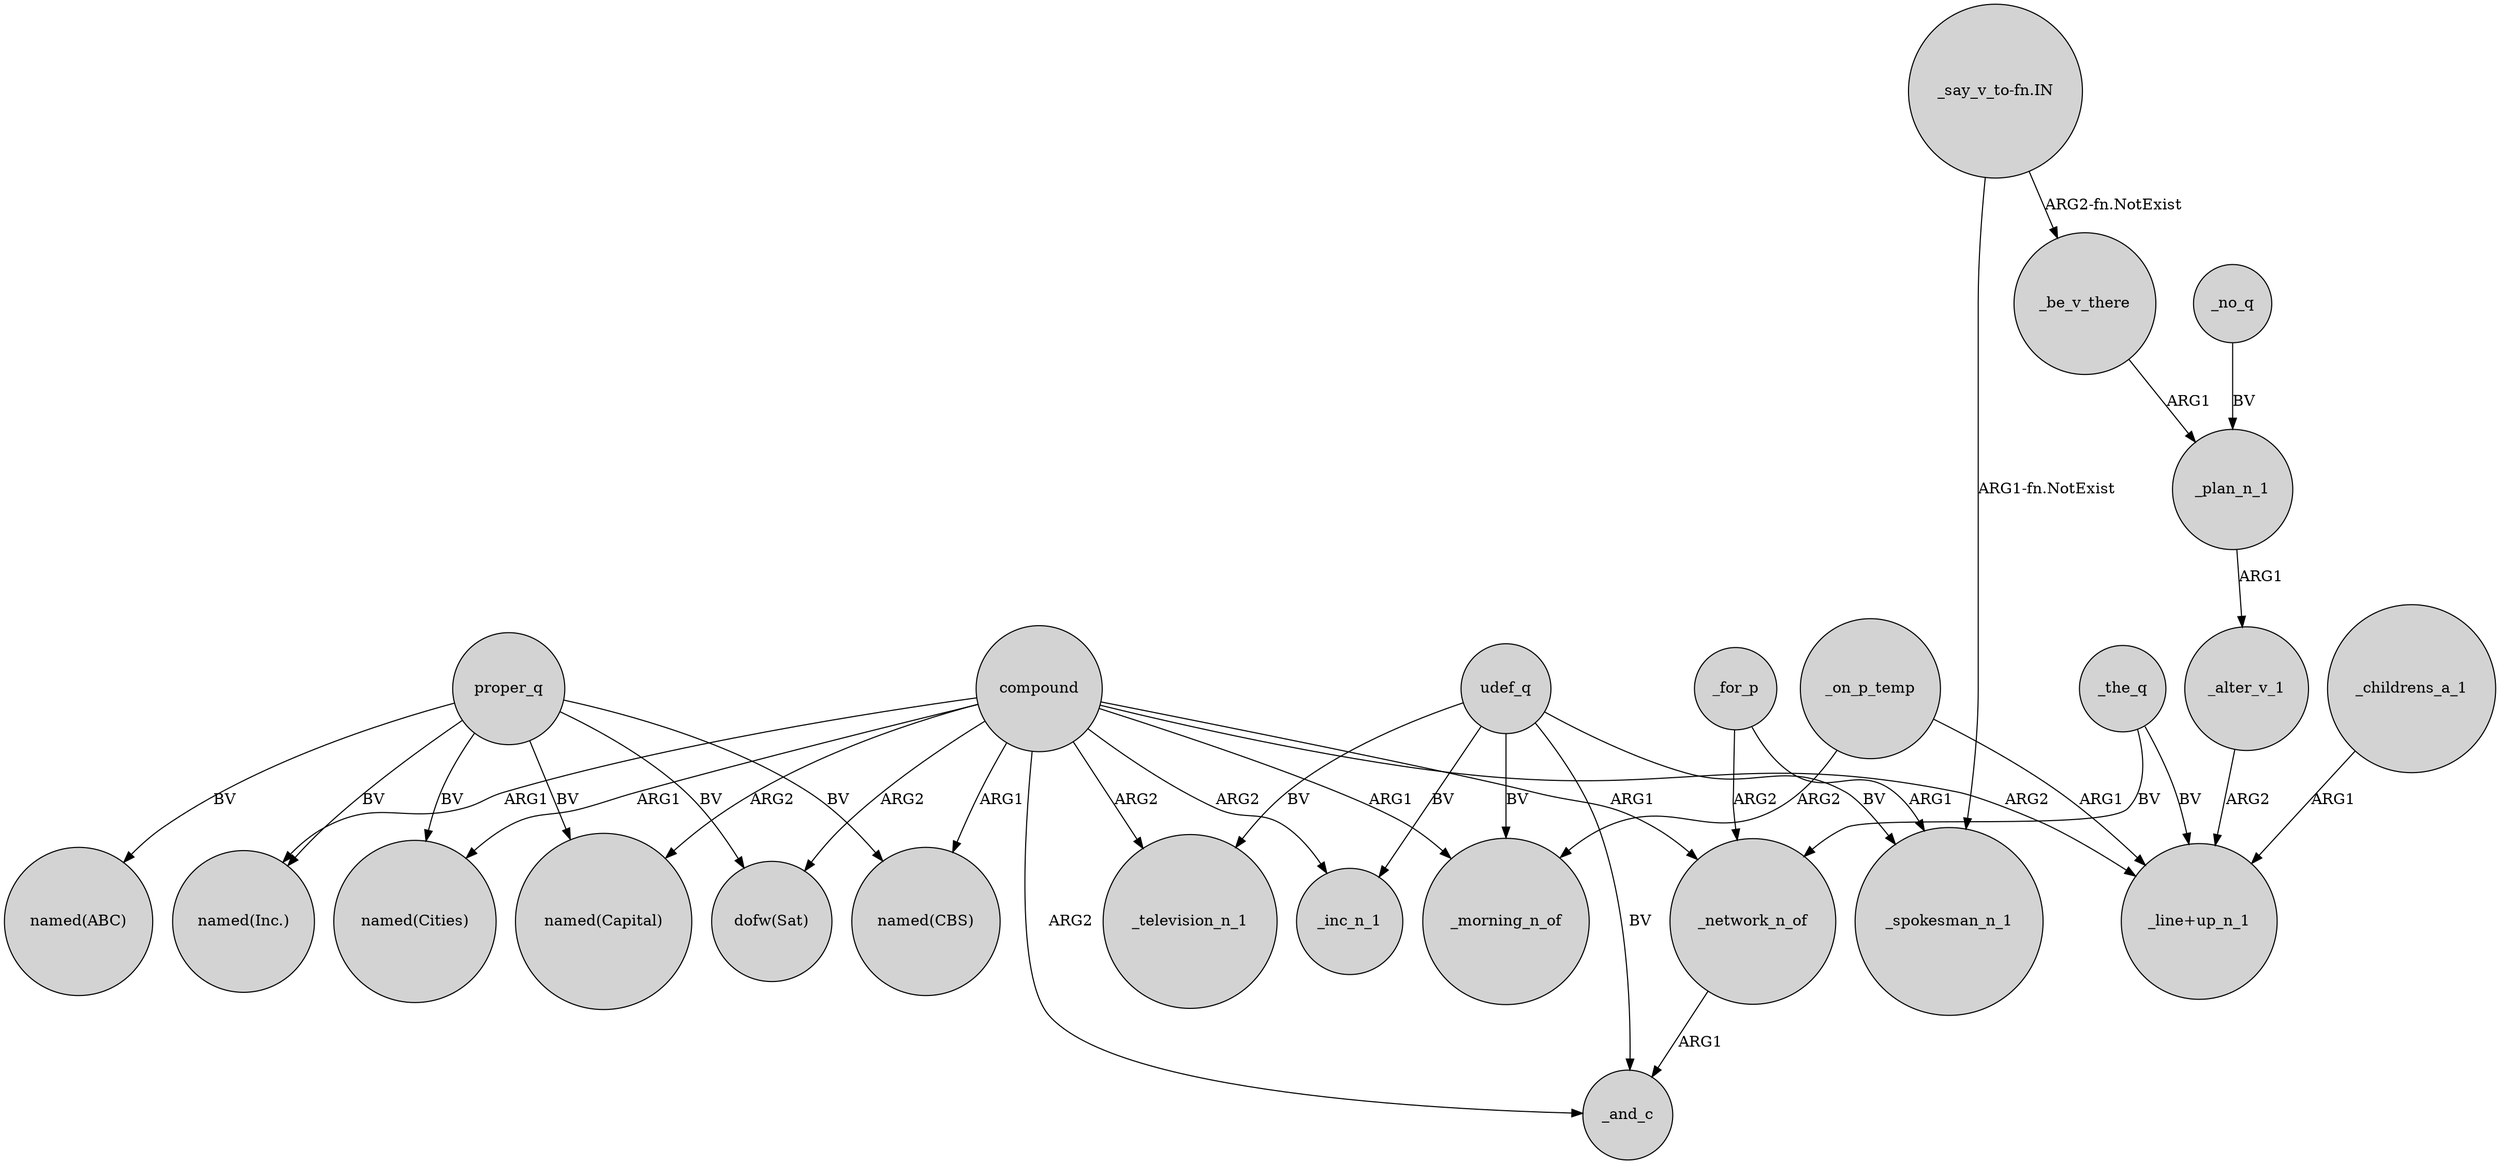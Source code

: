 digraph {
	node [shape=circle style=filled]
	proper_q -> "named(Inc.)" [label=BV]
	_for_p -> _spokesman_n_1 [label=ARG1]
	udef_q -> _inc_n_1 [label=BV]
	proper_q -> "named(Capital)" [label=BV]
	udef_q -> _television_n_1 [label=BV]
	_plan_n_1 -> _alter_v_1 [label=ARG1]
	proper_q -> "named(CBS)" [label=BV]
	compound -> "dofw(Sat)" [label=ARG2]
	proper_q -> "named(Cities)" [label=BV]
	proper_q -> "dofw(Sat)" [label=BV]
	compound -> "_line+up_n_1" [label=ARG2]
	udef_q -> _spokesman_n_1 [label=BV]
	_no_q -> _plan_n_1 [label=BV]
	compound -> "named(CBS)" [label=ARG1]
	compound -> "named(Cities)" [label=ARG1]
	_be_v_there -> _plan_n_1 [label=ARG1]
	_the_q -> _network_n_of [label=BV]
	compound -> _and_c [label=ARG2]
	"_say_v_to-fn.IN" -> _be_v_there [label="ARG2-fn.NotExist"]
	_network_n_of -> _and_c [label=ARG1]
	compound -> "named(Capital)" [label=ARG2]
	proper_q -> "named(ABC)" [label=BV]
	_alter_v_1 -> "_line+up_n_1" [label=ARG2]
	compound -> _morning_n_of [label=ARG1]
	_for_p -> _network_n_of [label=ARG2]
	"_say_v_to-fn.IN" -> _spokesman_n_1 [label="ARG1-fn.NotExist"]
	_the_q -> "_line+up_n_1" [label=BV]
	udef_q -> _and_c [label=BV]
	compound -> _network_n_of [label=ARG1]
	compound -> _inc_n_1 [label=ARG2]
	_on_p_temp -> _morning_n_of [label=ARG2]
	_on_p_temp -> "_line+up_n_1" [label=ARG1]
	_childrens_a_1 -> "_line+up_n_1" [label=ARG1]
	compound -> _television_n_1 [label=ARG2]
	compound -> "named(Inc.)" [label=ARG1]
	udef_q -> _morning_n_of [label=BV]
}
